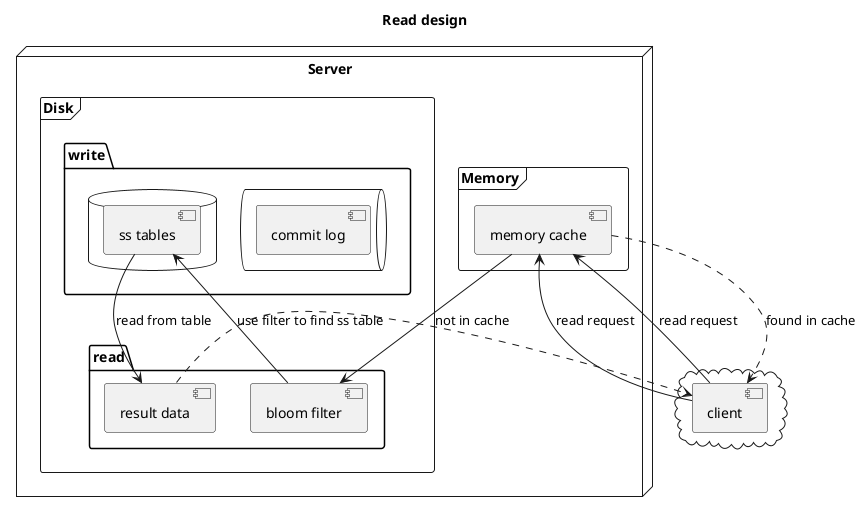 @startuml
'https://plantuml.com/component-diagram

title Read design

cloud {
    [client]
}

node "Server" {
    frame "Memory" {
        [memory cache]
    }
    frame "Disk" {
        folder "write" {
            queue {
             [commit log]
            }
            database {
             [ss tables]
            }
        }
        folder "read" {
            [result data]
            [bloom filter]
        }
    }
}

[client] --> [memory cache]: read request
[memory cache] ..> [client]: found in cache
[client] --> [memory cache]: read request
[memory cache] --> [bloom filter]: not in cache
[bloom filter] --> [ss tables]: use filter to find ss table
[ss tables] --> [result data]: read from table
[result data] ..> [client]

@enduml